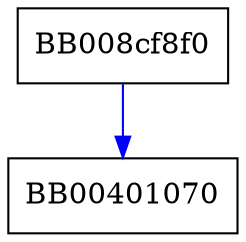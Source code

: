 digraph wmemcpy {
  node [shape="box"];
  graph [splines=ortho];
  BB008cf8f0 -> BB00401070 [color="blue"];
}